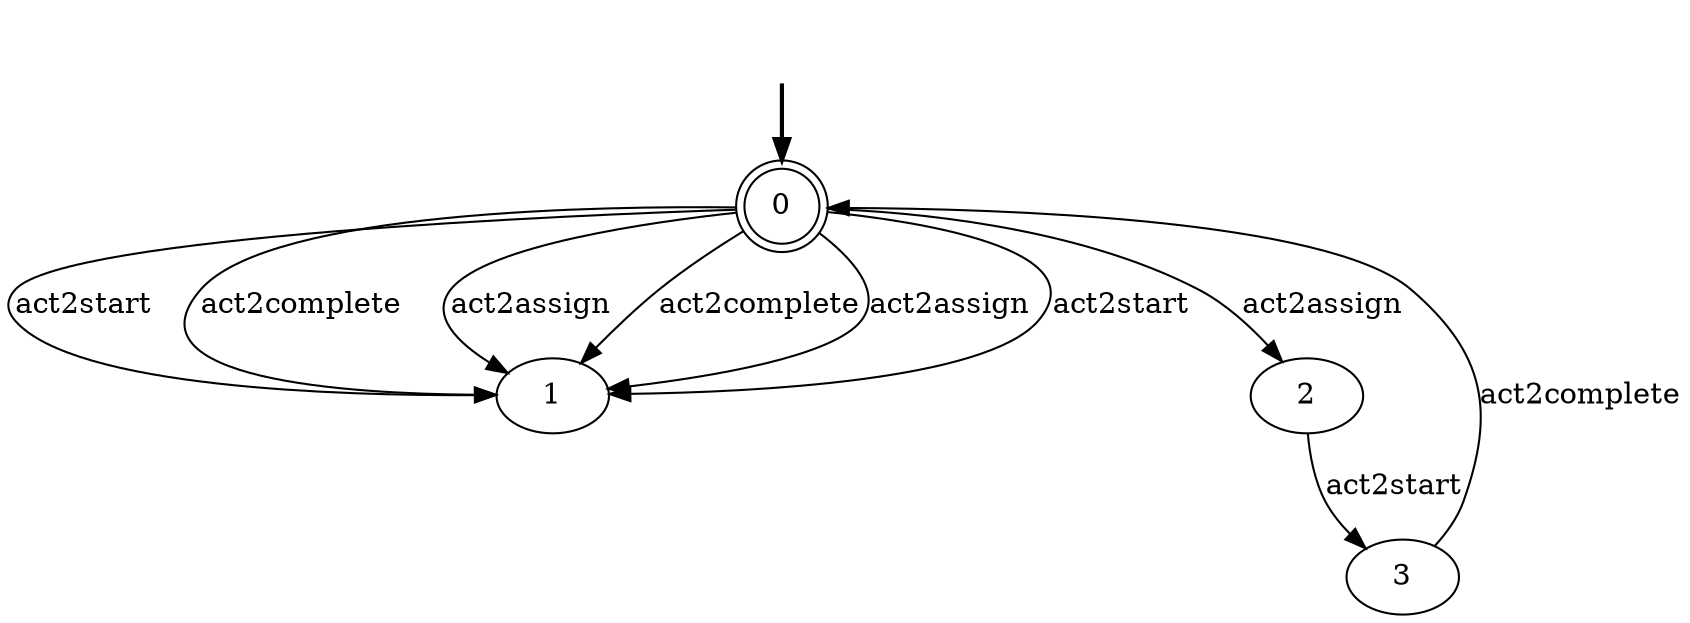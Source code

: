 digraph {
	fake0 [style=invisible]
	0 [root=true] [shape=doublecircle]
	1
	2
	3
	fake0 -> 0 [style=bold]
	0 -> 2 [label=act2assign]
	2 -> 3 [label=act2start]
	3 -> 0 [label=act2complete]
	0 -> 1 [label=act2start]
	0 -> 1 [label=act2complete]
	0 -> 1 [label=act2assign]
	0 -> 1 [label=act2complete]
	0 -> 1 [label=act2assign]
	0 -> 1 [label=act2start]
}